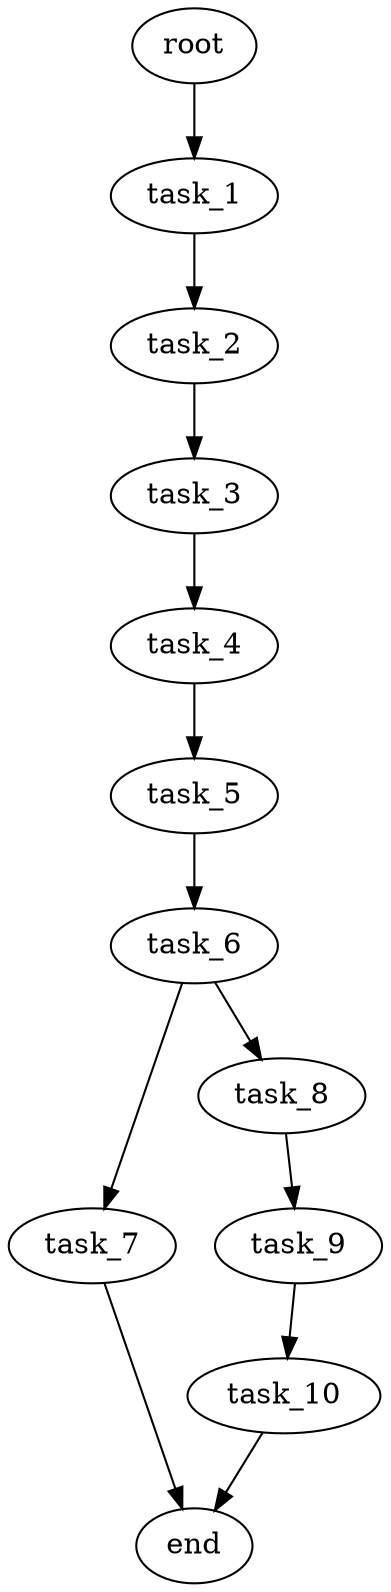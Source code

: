digraph G {
  root [size="0.000000e+00"];
  task_1 [size="7.285722e+09"];
  task_2 [size="3.137459e+09"];
  task_3 [size="6.062482e+09"];
  task_4 [size="5.114719e+09"];
  task_5 [size="3.852569e+09"];
  task_6 [size="5.766304e+09"];
  task_7 [size="2.547970e+09"];
  task_8 [size="7.088144e+09"];
  task_9 [size="1.791109e+07"];
  task_10 [size="9.255826e+09"];
  end [size="0.000000e+00"];

  root -> task_1 [size="1.000000e-12"];
  task_1 -> task_2 [size="3.137459e+08"];
  task_2 -> task_3 [size="6.062482e+08"];
  task_3 -> task_4 [size="5.114719e+08"];
  task_4 -> task_5 [size="3.852569e+08"];
  task_5 -> task_6 [size="5.766304e+08"];
  task_6 -> task_7 [size="2.547970e+08"];
  task_6 -> task_8 [size="7.088144e+08"];
  task_7 -> end [size="1.000000e-12"];
  task_8 -> task_9 [size="1.791109e+06"];
  task_9 -> task_10 [size="9.255826e+08"];
  task_10 -> end [size="1.000000e-12"];
}
